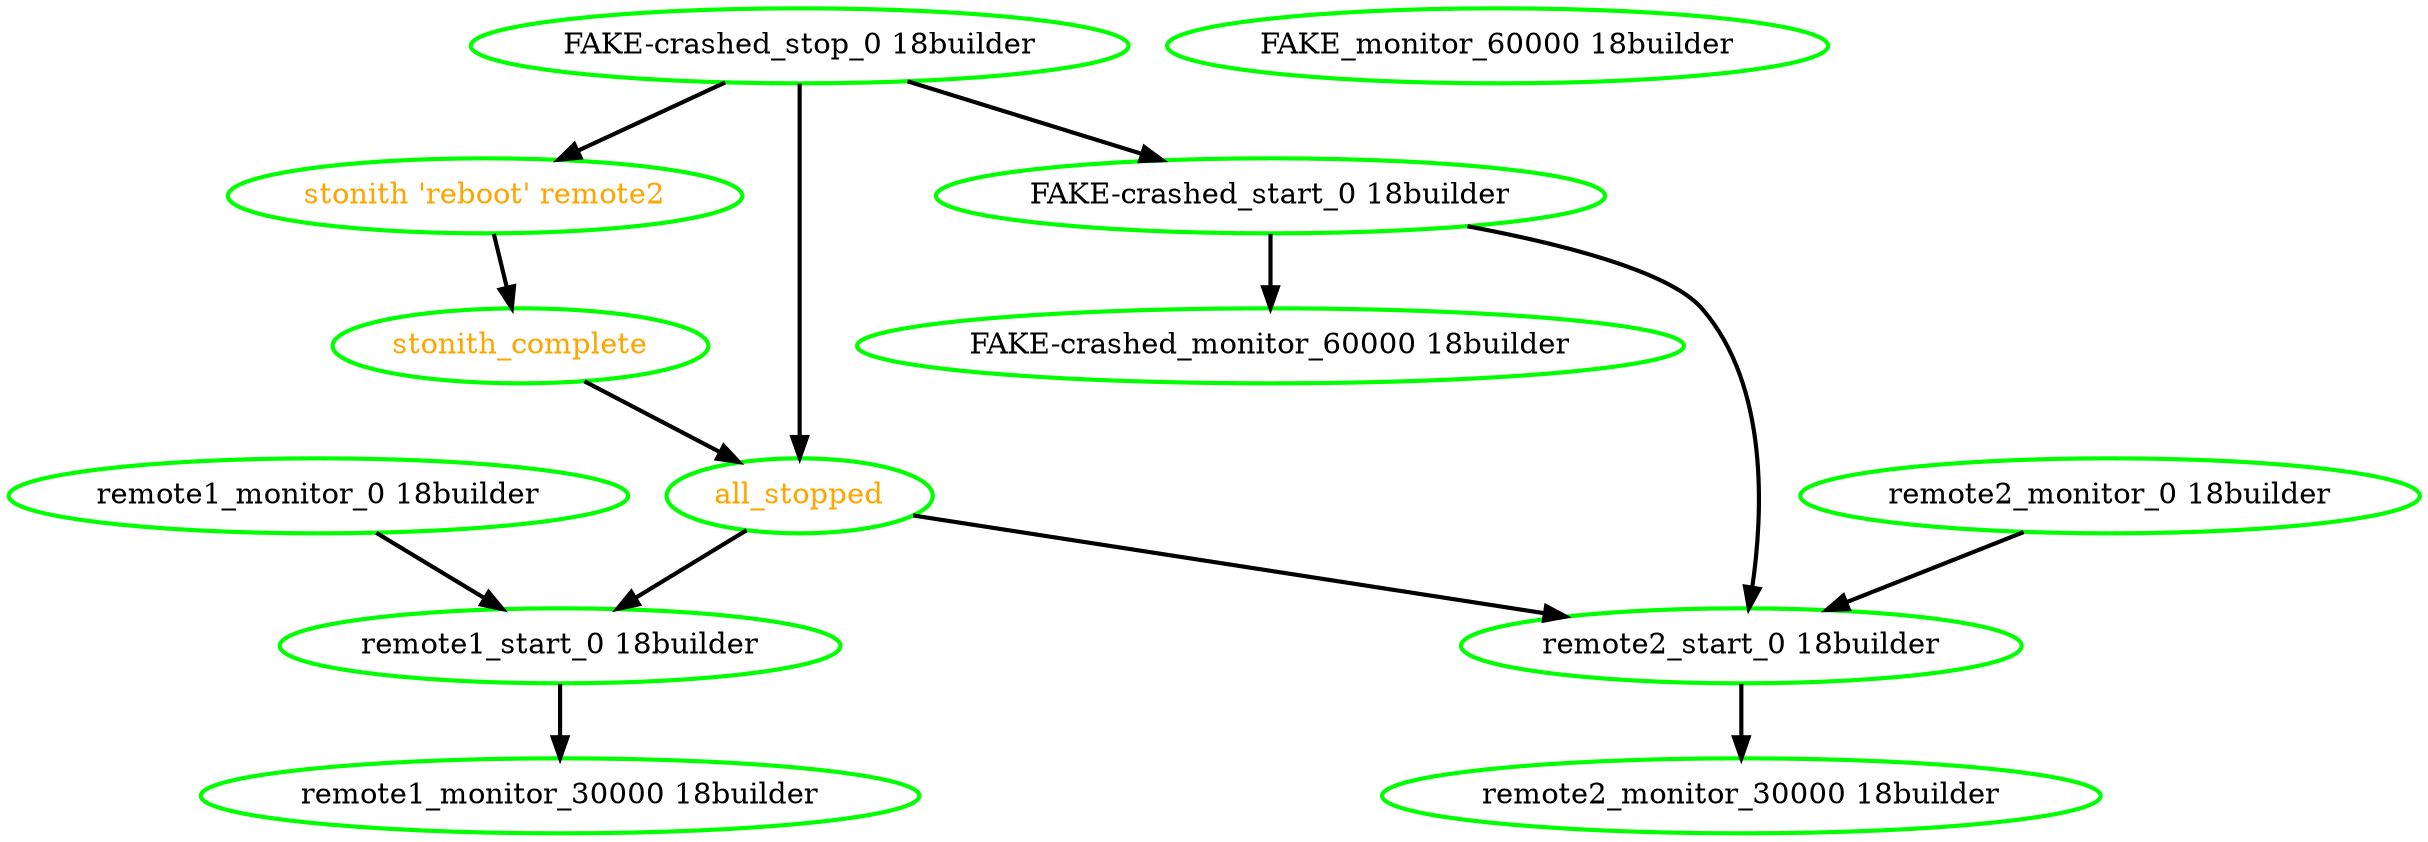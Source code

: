  digraph "g" {
"FAKE-crashed_monitor_60000 18builder" [ style=bold color="green" fontcolor="black"]
"FAKE-crashed_start_0 18builder" -> "FAKE-crashed_monitor_60000 18builder" [ style = bold]
"FAKE-crashed_start_0 18builder" -> "remote2_start_0 18builder" [ style = bold]
"FAKE-crashed_start_0 18builder" [ style=bold color="green" fontcolor="black"]
"FAKE-crashed_stop_0 18builder" -> "FAKE-crashed_start_0 18builder" [ style = bold]
"FAKE-crashed_stop_0 18builder" -> "all_stopped" [ style = bold]
"FAKE-crashed_stop_0 18builder" -> "stonith 'reboot' remote2" [ style = bold]
"FAKE-crashed_stop_0 18builder" [ style=bold color="green" fontcolor="black"]
"FAKE_monitor_60000 18builder" [ style=bold color="green" fontcolor="black"]
"all_stopped" -> "remote1_start_0 18builder" [ style = bold]
"all_stopped" -> "remote2_start_0 18builder" [ style = bold]
"all_stopped" [ style=bold color="green" fontcolor="orange"]
"remote1_monitor_0 18builder" -> "remote1_start_0 18builder" [ style = bold]
"remote1_monitor_0 18builder" [ style=bold color="green" fontcolor="black"]
"remote1_monitor_30000 18builder" [ style=bold color="green" fontcolor="black"]
"remote1_start_0 18builder" -> "remote1_monitor_30000 18builder" [ style = bold]
"remote1_start_0 18builder" [ style=bold color="green" fontcolor="black"]
"remote2_monitor_0 18builder" -> "remote2_start_0 18builder" [ style = bold]
"remote2_monitor_0 18builder" [ style=bold color="green" fontcolor="black"]
"remote2_monitor_30000 18builder" [ style=bold color="green" fontcolor="black"]
"remote2_start_0 18builder" -> "remote2_monitor_30000 18builder" [ style = bold]
"remote2_start_0 18builder" [ style=bold color="green" fontcolor="black"]
"stonith 'reboot' remote2" -> "stonith_complete" [ style = bold]
"stonith 'reboot' remote2" [ style=bold color="green" fontcolor="orange"]
"stonith_complete" -> "all_stopped" [ style = bold]
"stonith_complete" [ style=bold color="green" fontcolor="orange"]
}
